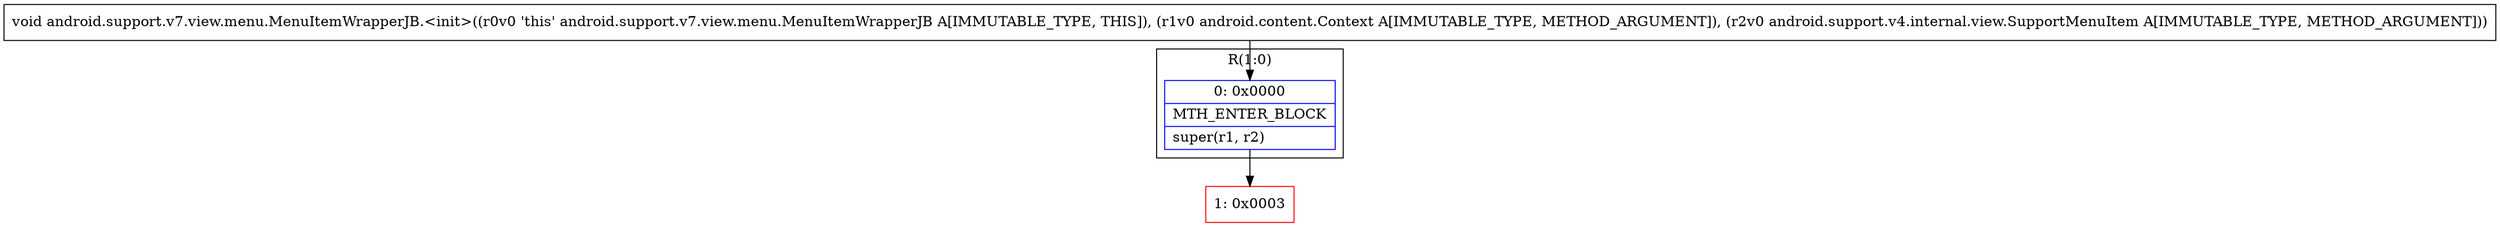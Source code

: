 digraph "CFG forandroid.support.v7.view.menu.MenuItemWrapperJB.\<init\>(Landroid\/content\/Context;Landroid\/support\/v4\/internal\/view\/SupportMenuItem;)V" {
subgraph cluster_Region_463871692 {
label = "R(1:0)";
node [shape=record,color=blue];
Node_0 [shape=record,label="{0\:\ 0x0000|MTH_ENTER_BLOCK\l|super(r1, r2)\l}"];
}
Node_1 [shape=record,color=red,label="{1\:\ 0x0003}"];
MethodNode[shape=record,label="{void android.support.v7.view.menu.MenuItemWrapperJB.\<init\>((r0v0 'this' android.support.v7.view.menu.MenuItemWrapperJB A[IMMUTABLE_TYPE, THIS]), (r1v0 android.content.Context A[IMMUTABLE_TYPE, METHOD_ARGUMENT]), (r2v0 android.support.v4.internal.view.SupportMenuItem A[IMMUTABLE_TYPE, METHOD_ARGUMENT])) }"];
MethodNode -> Node_0;
Node_0 -> Node_1;
}

